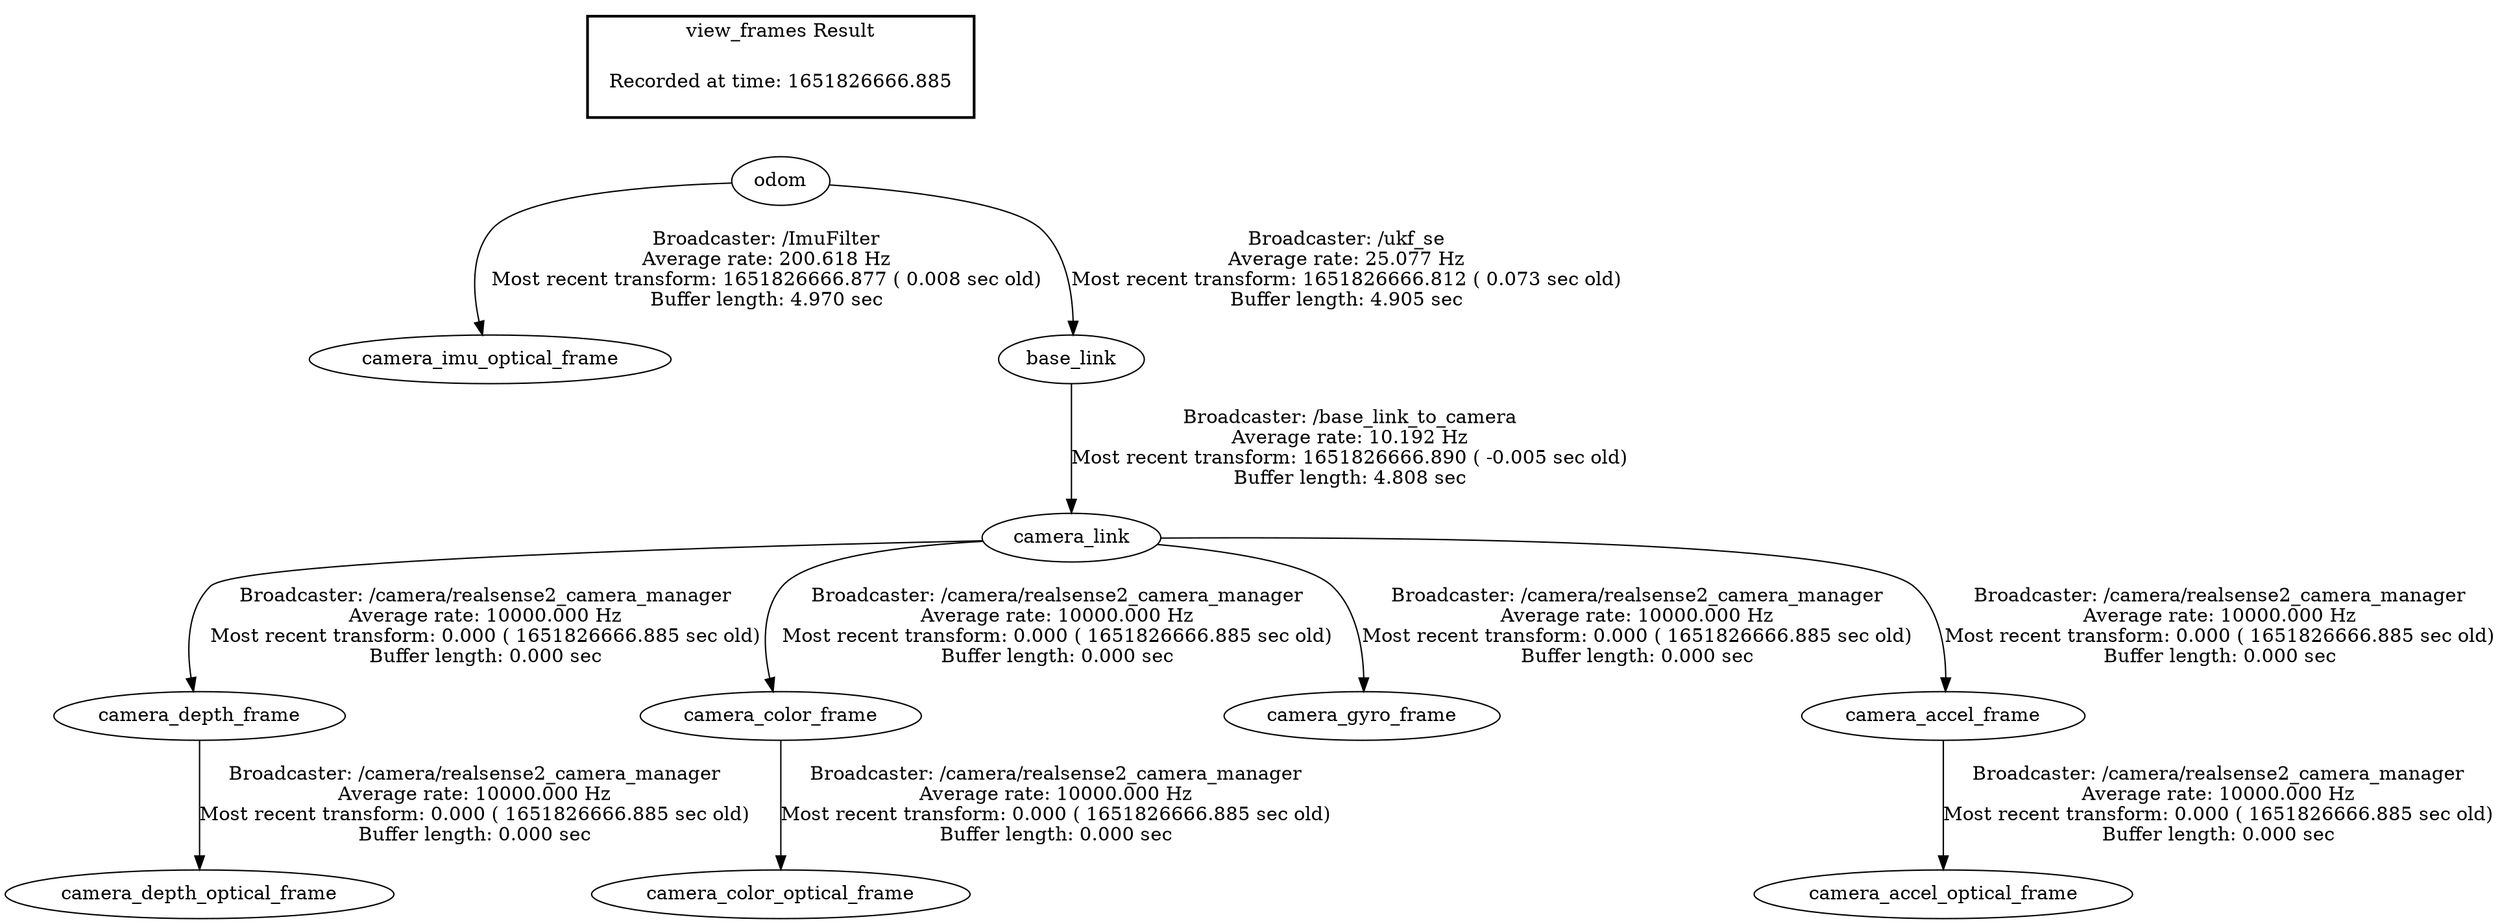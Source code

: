 digraph G {
"odom" -> "camera_imu_optical_frame"[label="Broadcaster: /ImuFilter\nAverage rate: 200.618 Hz\nMost recent transform: 1651826666.877 ( 0.008 sec old)\nBuffer length: 4.970 sec\n"];
"camera_link" -> "camera_depth_frame"[label="Broadcaster: /camera/realsense2_camera_manager\nAverage rate: 10000.000 Hz\nMost recent transform: 0.000 ( 1651826666.885 sec old)\nBuffer length: 0.000 sec\n"];
"base_link" -> "camera_link"[label="Broadcaster: /base_link_to_camera\nAverage rate: 10.192 Hz\nMost recent transform: 1651826666.890 ( -0.005 sec old)\nBuffer length: 4.808 sec\n"];
"camera_depth_frame" -> "camera_depth_optical_frame"[label="Broadcaster: /camera/realsense2_camera_manager\nAverage rate: 10000.000 Hz\nMost recent transform: 0.000 ( 1651826666.885 sec old)\nBuffer length: 0.000 sec\n"];
"camera_link" -> "camera_color_frame"[label="Broadcaster: /camera/realsense2_camera_manager\nAverage rate: 10000.000 Hz\nMost recent transform: 0.000 ( 1651826666.885 sec old)\nBuffer length: 0.000 sec\n"];
"camera_color_frame" -> "camera_color_optical_frame"[label="Broadcaster: /camera/realsense2_camera_manager\nAverage rate: 10000.000 Hz\nMost recent transform: 0.000 ( 1651826666.885 sec old)\nBuffer length: 0.000 sec\n"];
"camera_link" -> "camera_gyro_frame"[label="Broadcaster: /camera/realsense2_camera_manager\nAverage rate: 10000.000 Hz\nMost recent transform: 0.000 ( 1651826666.885 sec old)\nBuffer length: 0.000 sec\n"];
"camera_link" -> "camera_accel_frame"[label="Broadcaster: /camera/realsense2_camera_manager\nAverage rate: 10000.000 Hz\nMost recent transform: 0.000 ( 1651826666.885 sec old)\nBuffer length: 0.000 sec\n"];
"camera_accel_frame" -> "camera_accel_optical_frame"[label="Broadcaster: /camera/realsense2_camera_manager\nAverage rate: 10000.000 Hz\nMost recent transform: 0.000 ( 1651826666.885 sec old)\nBuffer length: 0.000 sec\n"];
"odom" -> "base_link"[label="Broadcaster: /ukf_se\nAverage rate: 25.077 Hz\nMost recent transform: 1651826666.812 ( 0.073 sec old)\nBuffer length: 4.905 sec\n"];
edge [style=invis];
 subgraph cluster_legend { style=bold; color=black; label ="view_frames Result";
"Recorded at time: 1651826666.885"[ shape=plaintext ] ;
 }->"odom";
}